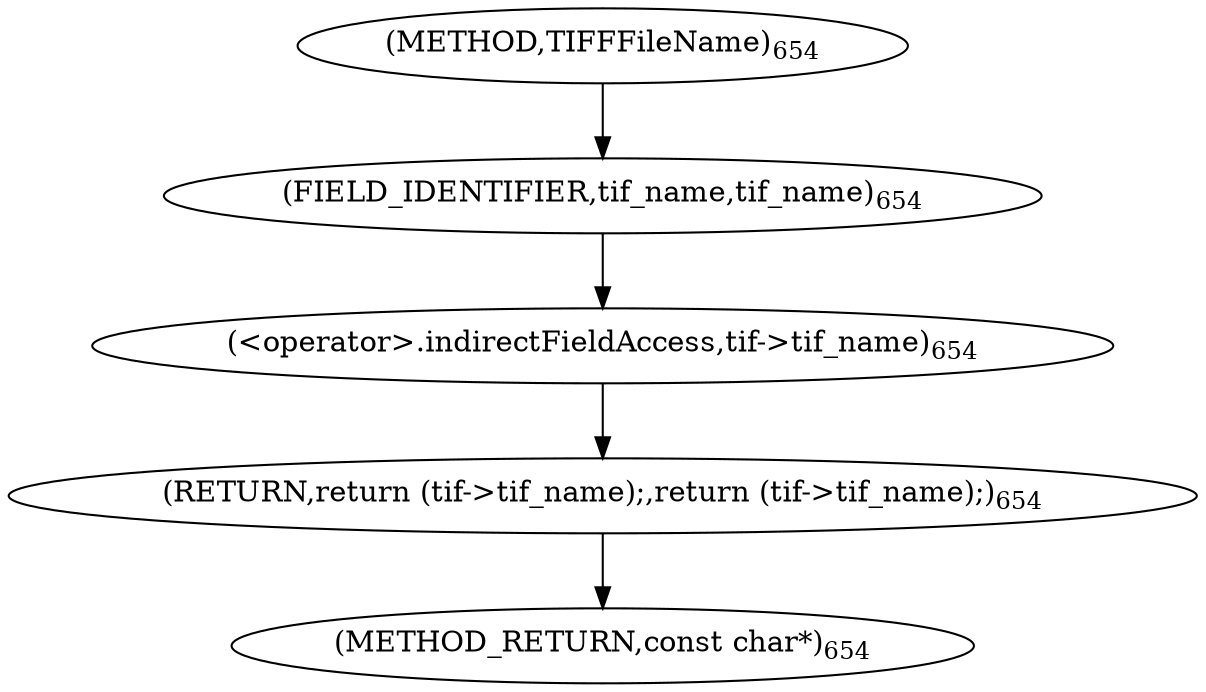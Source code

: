 digraph "TIFFFileName" {  
"1419" [label = <(RETURN,return (tif-&gt;tif_name);,return (tif-&gt;tif_name);)<SUB>654</SUB>> ]
"1420" [label = <(&lt;operator&gt;.indirectFieldAccess,tif-&gt;tif_name)<SUB>654</SUB>> ]
"1422" [label = <(FIELD_IDENTIFIER,tif_name,tif_name)<SUB>654</SUB>> ]
"1416" [label = <(METHOD,TIFFFileName)<SUB>654</SUB>> ]
"1423" [label = <(METHOD_RETURN,const char*)<SUB>654</SUB>> ]
  "1419" -> "1423" 
  "1420" -> "1419" 
  "1422" -> "1420" 
  "1416" -> "1422" 
}

